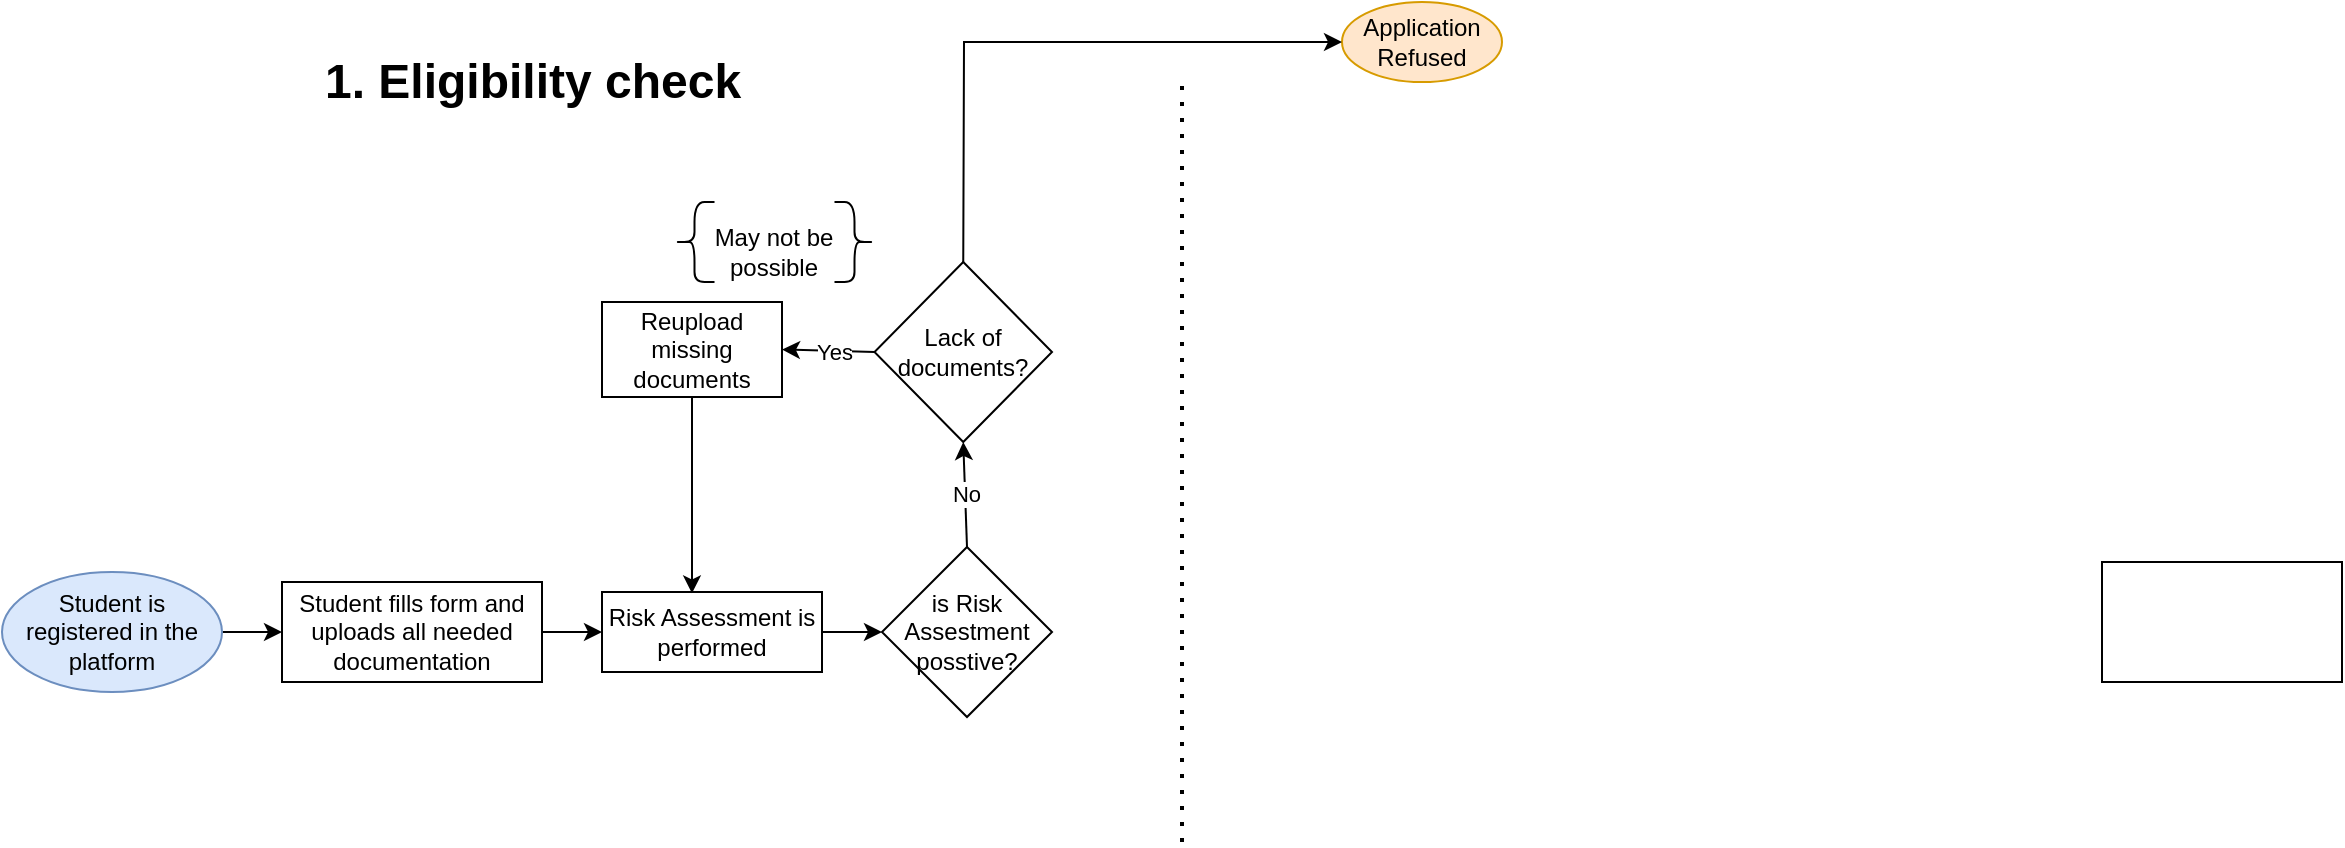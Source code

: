 <mxfile version="20.5.3" type="github">
  <diagram id="C5RBs43oDa-KdzZeNtuy" name="Page-1">
    <mxGraphModel dx="1673" dy="851" grid="1" gridSize="10" guides="1" tooltips="1" connect="1" arrows="1" fold="1" page="1" pageScale="1" pageWidth="1169" pageHeight="827" math="0" shadow="0">
      <root>
        <mxCell id="WIyWlLk6GJQsqaUBKTNV-0" />
        <mxCell id="WIyWlLk6GJQsqaUBKTNV-1" parent="WIyWlLk6GJQsqaUBKTNV-0" />
        <mxCell id="Fs46KpHENcX_FN4FAbOW-3" value="Student fills form and uploads all needed documentation" style="rounded=0;whiteSpace=wrap;html=1;" vertex="1" parent="WIyWlLk6GJQsqaUBKTNV-1">
          <mxGeometry x="190" y="310" width="130" height="50" as="geometry" />
        </mxCell>
        <mxCell id="Fs46KpHENcX_FN4FAbOW-4" value="" style="endArrow=classic;html=1;rounded=0;exitX=1;exitY=0.5;exitDx=0;exitDy=0;entryX=0;entryY=0.5;entryDx=0;entryDy=0;" edge="1" parent="WIyWlLk6GJQsqaUBKTNV-1" source="Fs46KpHENcX_FN4FAbOW-8" target="Fs46KpHENcX_FN4FAbOW-3">
          <mxGeometry width="50" height="50" relative="1" as="geometry">
            <mxPoint x="160" y="335.0" as="sourcePoint" />
            <mxPoint x="470" y="380" as="targetPoint" />
          </mxGeometry>
        </mxCell>
        <mxCell id="Fs46KpHENcX_FN4FAbOW-5" value="Risk Assessment is performed" style="rounded=0;whiteSpace=wrap;html=1;" vertex="1" parent="WIyWlLk6GJQsqaUBKTNV-1">
          <mxGeometry x="350" y="315" width="110" height="40" as="geometry" />
        </mxCell>
        <mxCell id="Fs46KpHENcX_FN4FAbOW-6" value="" style="endArrow=classic;html=1;rounded=0;exitX=1;exitY=0.5;exitDx=0;exitDy=0;entryX=0;entryY=0.5;entryDx=0;entryDy=0;" edge="1" parent="WIyWlLk6GJQsqaUBKTNV-1" source="Fs46KpHENcX_FN4FAbOW-3" target="Fs46KpHENcX_FN4FAbOW-5">
          <mxGeometry width="50" height="50" relative="1" as="geometry">
            <mxPoint x="390" y="480" as="sourcePoint" />
            <mxPoint x="440" y="430" as="targetPoint" />
          </mxGeometry>
        </mxCell>
        <mxCell id="Fs46KpHENcX_FN4FAbOW-8" value="Student is registered in the platform" style="ellipse;whiteSpace=wrap;html=1;fillColor=#dae8fc;strokeColor=#6c8ebf;" vertex="1" parent="WIyWlLk6GJQsqaUBKTNV-1">
          <mxGeometry x="50" y="305" width="110" height="60" as="geometry" />
        </mxCell>
        <mxCell id="Fs46KpHENcX_FN4FAbOW-9" value="is Risk Assestment posstive?" style="rhombus;whiteSpace=wrap;html=1;" vertex="1" parent="WIyWlLk6GJQsqaUBKTNV-1">
          <mxGeometry x="490" y="292.5" width="85" height="85" as="geometry" />
        </mxCell>
        <mxCell id="Fs46KpHENcX_FN4FAbOW-10" value="" style="endArrow=classic;html=1;rounded=0;exitX=1;exitY=0.5;exitDx=0;exitDy=0;entryX=0;entryY=0.5;entryDx=0;entryDy=0;" edge="1" parent="WIyWlLk6GJQsqaUBKTNV-1" source="Fs46KpHENcX_FN4FAbOW-5" target="Fs46KpHENcX_FN4FAbOW-9">
          <mxGeometry width="50" height="50" relative="1" as="geometry">
            <mxPoint x="420" y="430" as="sourcePoint" />
            <mxPoint x="470" y="380" as="targetPoint" />
          </mxGeometry>
        </mxCell>
        <mxCell id="Fs46KpHENcX_FN4FAbOW-11" value="No" style="endArrow=classic;rounded=0;exitX=0.5;exitY=0;exitDx=0;exitDy=0;labelBorderColor=none;html=1;entryX=0.5;entryY=1;entryDx=0;entryDy=0;" edge="1" parent="WIyWlLk6GJQsqaUBKTNV-1" source="Fs46KpHENcX_FN4FAbOW-9" target="Fs46KpHENcX_FN4FAbOW-13">
          <mxGeometry width="50" height="50" relative="1" as="geometry">
            <mxPoint x="535" y="292.5" as="sourcePoint" />
            <mxPoint x="533" y="240" as="targetPoint" />
            <Array as="points" />
          </mxGeometry>
        </mxCell>
        <mxCell id="Fs46KpHENcX_FN4FAbOW-13" value="Lack of documents?" style="rhombus;whiteSpace=wrap;html=1;" vertex="1" parent="WIyWlLk6GJQsqaUBKTNV-1">
          <mxGeometry x="486.25" y="150" width="88.75" height="90" as="geometry" />
        </mxCell>
        <mxCell id="Fs46KpHENcX_FN4FAbOW-14" value="" style="endArrow=classic;html=1;rounded=0;labelBorderColor=none;exitX=0;exitY=0.5;exitDx=0;exitDy=0;entryX=1;entryY=0.5;entryDx=0;entryDy=0;" edge="1" parent="WIyWlLk6GJQsqaUBKTNV-1" source="Fs46KpHENcX_FN4FAbOW-13" target="Fs46KpHENcX_FN4FAbOW-23">
          <mxGeometry width="50" height="50" relative="1" as="geometry">
            <mxPoint x="250" y="220" as="sourcePoint" />
            <mxPoint x="140" y="200" as="targetPoint" />
            <Array as="points" />
          </mxGeometry>
        </mxCell>
        <mxCell id="Fs46KpHENcX_FN4FAbOW-15" value="Yes" style="edgeLabel;html=1;align=center;verticalAlign=middle;resizable=0;points=[];" vertex="1" connectable="0" parent="Fs46KpHENcX_FN4FAbOW-14">
          <mxGeometry x="-0.487" y="2" relative="1" as="geometry">
            <mxPoint x="-8" y="-2" as="offset" />
          </mxGeometry>
        </mxCell>
        <mxCell id="Fs46KpHENcX_FN4FAbOW-16" value="Application Refused" style="ellipse;whiteSpace=wrap;html=1;fillColor=#ffe6cc;strokeColor=#d79b00;" vertex="1" parent="WIyWlLk6GJQsqaUBKTNV-1">
          <mxGeometry x="720" y="20" width="80" height="40" as="geometry" />
        </mxCell>
        <mxCell id="Fs46KpHENcX_FN4FAbOW-17" value="" style="endArrow=classic;html=1;rounded=0;labelBorderColor=none;exitX=0.5;exitY=0;exitDx=0;exitDy=0;entryX=0;entryY=0.5;entryDx=0;entryDy=0;" edge="1" parent="WIyWlLk6GJQsqaUBKTNV-1" source="Fs46KpHENcX_FN4FAbOW-13" target="Fs46KpHENcX_FN4FAbOW-16">
          <mxGeometry width="50" height="50" relative="1" as="geometry">
            <mxPoint x="570" y="110" as="sourcePoint" />
            <mxPoint x="620" y="60" as="targetPoint" />
            <Array as="points">
              <mxPoint x="531" y="40" />
            </Array>
          </mxGeometry>
        </mxCell>
        <mxCell id="Fs46KpHENcX_FN4FAbOW-18" value="" style="shape=curlyBracket;whiteSpace=wrap;html=1;rounded=1;flipH=1;labelPosition=right;verticalLabelPosition=middle;align=left;verticalAlign=middle;" vertex="1" parent="WIyWlLk6GJQsqaUBKTNV-1">
          <mxGeometry x="466.25" y="120" width="20" height="40" as="geometry" />
        </mxCell>
        <mxCell id="Fs46KpHENcX_FN4FAbOW-19" value="" style="shape=curlyBracket;whiteSpace=wrap;html=1;rounded=1;labelPosition=left;verticalLabelPosition=middle;align=right;verticalAlign=middle;" vertex="1" parent="WIyWlLk6GJQsqaUBKTNV-1">
          <mxGeometry x="386.25" y="120" width="20" height="40" as="geometry" />
        </mxCell>
        <mxCell id="Fs46KpHENcX_FN4FAbOW-21" value="May not be possible" style="text;html=1;strokeColor=none;fillColor=none;align=center;verticalAlign=middle;whiteSpace=wrap;rounded=0;" vertex="1" parent="WIyWlLk6GJQsqaUBKTNV-1">
          <mxGeometry x="396.25" y="135" width="80" height="20" as="geometry" />
        </mxCell>
        <mxCell id="Fs46KpHENcX_FN4FAbOW-23" value="Reupload missing documents" style="rounded=0;whiteSpace=wrap;html=1;" vertex="1" parent="WIyWlLk6GJQsqaUBKTNV-1">
          <mxGeometry x="350" y="170" width="90" height="47.5" as="geometry" />
        </mxCell>
        <mxCell id="Fs46KpHENcX_FN4FAbOW-24" value="" style="endArrow=classic;html=1;rounded=0;labelBorderColor=none;exitX=0.5;exitY=1;exitDx=0;exitDy=0;entryX=0.409;entryY=0.017;entryDx=0;entryDy=0;entryPerimeter=0;" edge="1" parent="WIyWlLk6GJQsqaUBKTNV-1" source="Fs46KpHENcX_FN4FAbOW-23" target="Fs46KpHENcX_FN4FAbOW-5">
          <mxGeometry width="50" height="50" relative="1" as="geometry">
            <mxPoint x="376.25" y="267.5" as="sourcePoint" />
            <mxPoint x="395" y="290" as="targetPoint" />
          </mxGeometry>
        </mxCell>
        <mxCell id="Fs46KpHENcX_FN4FAbOW-25" value="" style="rounded=0;whiteSpace=wrap;html=1;" vertex="1" parent="WIyWlLk6GJQsqaUBKTNV-1">
          <mxGeometry x="1100" y="300" width="120" height="60" as="geometry" />
        </mxCell>
        <mxCell id="Fs46KpHENcX_FN4FAbOW-28" value="1. Eligibility check" style="text;strokeColor=none;fillColor=none;html=1;fontSize=24;fontStyle=1;verticalAlign=middle;align=center;" vertex="1" parent="WIyWlLk6GJQsqaUBKTNV-1">
          <mxGeometry x="190" y="40" width="250" height="40" as="geometry" />
        </mxCell>
        <mxCell id="Fs46KpHENcX_FN4FAbOW-29" value="" style="endArrow=none;dashed=1;html=1;dashPattern=1 3;strokeWidth=2;rounded=0;labelBorderColor=none;" edge="1" parent="WIyWlLk6GJQsqaUBKTNV-1">
          <mxGeometry width="50" height="50" relative="1" as="geometry">
            <mxPoint x="640" y="440" as="sourcePoint" />
            <mxPoint x="640" y="60" as="targetPoint" />
          </mxGeometry>
        </mxCell>
      </root>
    </mxGraphModel>
  </diagram>
</mxfile>
